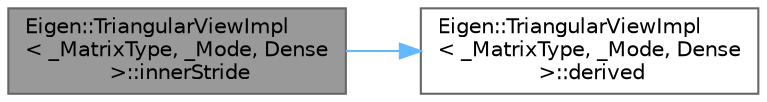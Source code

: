 digraph "Eigen::TriangularViewImpl&lt; _MatrixType, _Mode, Dense &gt;::innerStride"
{
 // LATEX_PDF_SIZE
  bgcolor="transparent";
  edge [fontname=Helvetica,fontsize=10,labelfontname=Helvetica,labelfontsize=10];
  node [fontname=Helvetica,fontsize=10,shape=box,height=0.2,width=0.4];
  rankdir="LR";
  Node1 [id="Node000001",label="Eigen::TriangularViewImpl\l\< _MatrixType, _Mode, Dense\l \>::innerStride",height=0.2,width=0.4,color="gray40", fillcolor="grey60", style="filled", fontcolor="black",tooltip=" "];
  Node1 -> Node2 [id="edge1_Node000001_Node000002",color="steelblue1",style="solid",tooltip=" "];
  Node2 [id="Node000002",label="Eigen::TriangularViewImpl\l\< _MatrixType, _Mode, Dense\l \>::derived",height=0.2,width=0.4,color="grey40", fillcolor="white", style="filled",URL="$class_eigen_1_1_triangular_view_impl_3_01___matrix_type_00_01___mode_00_01_dense_01_4.html#abd1ff4a66b07bc995b757ec5ecdf25f8",tooltip=" "];
}
